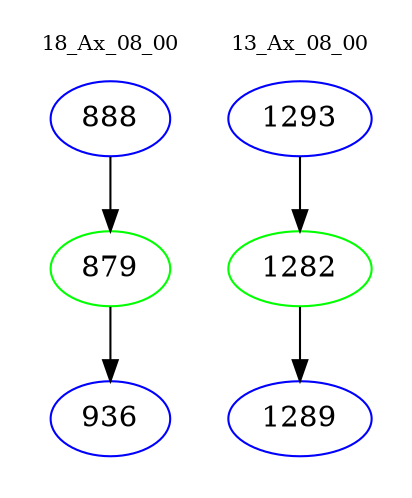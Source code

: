 digraph{
subgraph cluster_0 {
color = white
label = "18_Ax_08_00";
fontsize=10;
T0_888 [label="888", color="blue"]
T0_888 -> T0_879 [color="black"]
T0_879 [label="879", color="green"]
T0_879 -> T0_936 [color="black"]
T0_936 [label="936", color="blue"]
}
subgraph cluster_1 {
color = white
label = "13_Ax_08_00";
fontsize=10;
T1_1293 [label="1293", color="blue"]
T1_1293 -> T1_1282 [color="black"]
T1_1282 [label="1282", color="green"]
T1_1282 -> T1_1289 [color="black"]
T1_1289 [label="1289", color="blue"]
}
}
